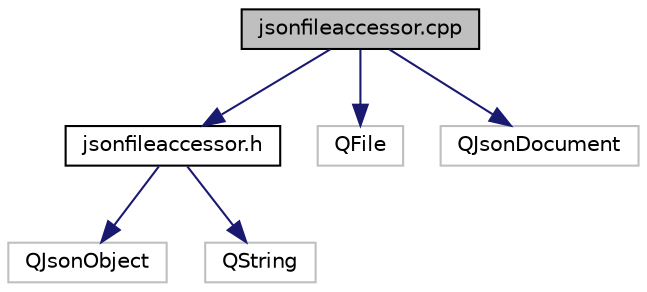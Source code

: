digraph "jsonfileaccessor.cpp"
{
 // LATEX_PDF_SIZE
  edge [fontname="Helvetica",fontsize="10",labelfontname="Helvetica",labelfontsize="10"];
  node [fontname="Helvetica",fontsize="10",shape=record];
  Node1 [label="jsonfileaccessor.cpp",height=0.2,width=0.4,color="black", fillcolor="grey75", style="filled", fontcolor="black",tooltip="jsonfileaccessor.h implementation"];
  Node1 -> Node2 [color="midnightblue",fontsize="10",style="solid"];
  Node2 [label="jsonfileaccessor.h",height=0.2,width=0.4,color="black", fillcolor="white", style="filled",URL="$jsonfileaccessor_8h.html",tooltip="Class for writing to file QJsonObject and reading It from file"];
  Node2 -> Node3 [color="midnightblue",fontsize="10",style="solid"];
  Node3 [label="QJsonObject",height=0.2,width=0.4,color="grey75", fillcolor="white", style="filled",tooltip=" "];
  Node2 -> Node4 [color="midnightblue",fontsize="10",style="solid"];
  Node4 [label="QString",height=0.2,width=0.4,color="grey75", fillcolor="white", style="filled",tooltip=" "];
  Node1 -> Node5 [color="midnightblue",fontsize="10",style="solid"];
  Node5 [label="QFile",height=0.2,width=0.4,color="grey75", fillcolor="white", style="filled",tooltip=" "];
  Node1 -> Node6 [color="midnightblue",fontsize="10",style="solid"];
  Node6 [label="QJsonDocument",height=0.2,width=0.4,color="grey75", fillcolor="white", style="filled",tooltip=" "];
}
